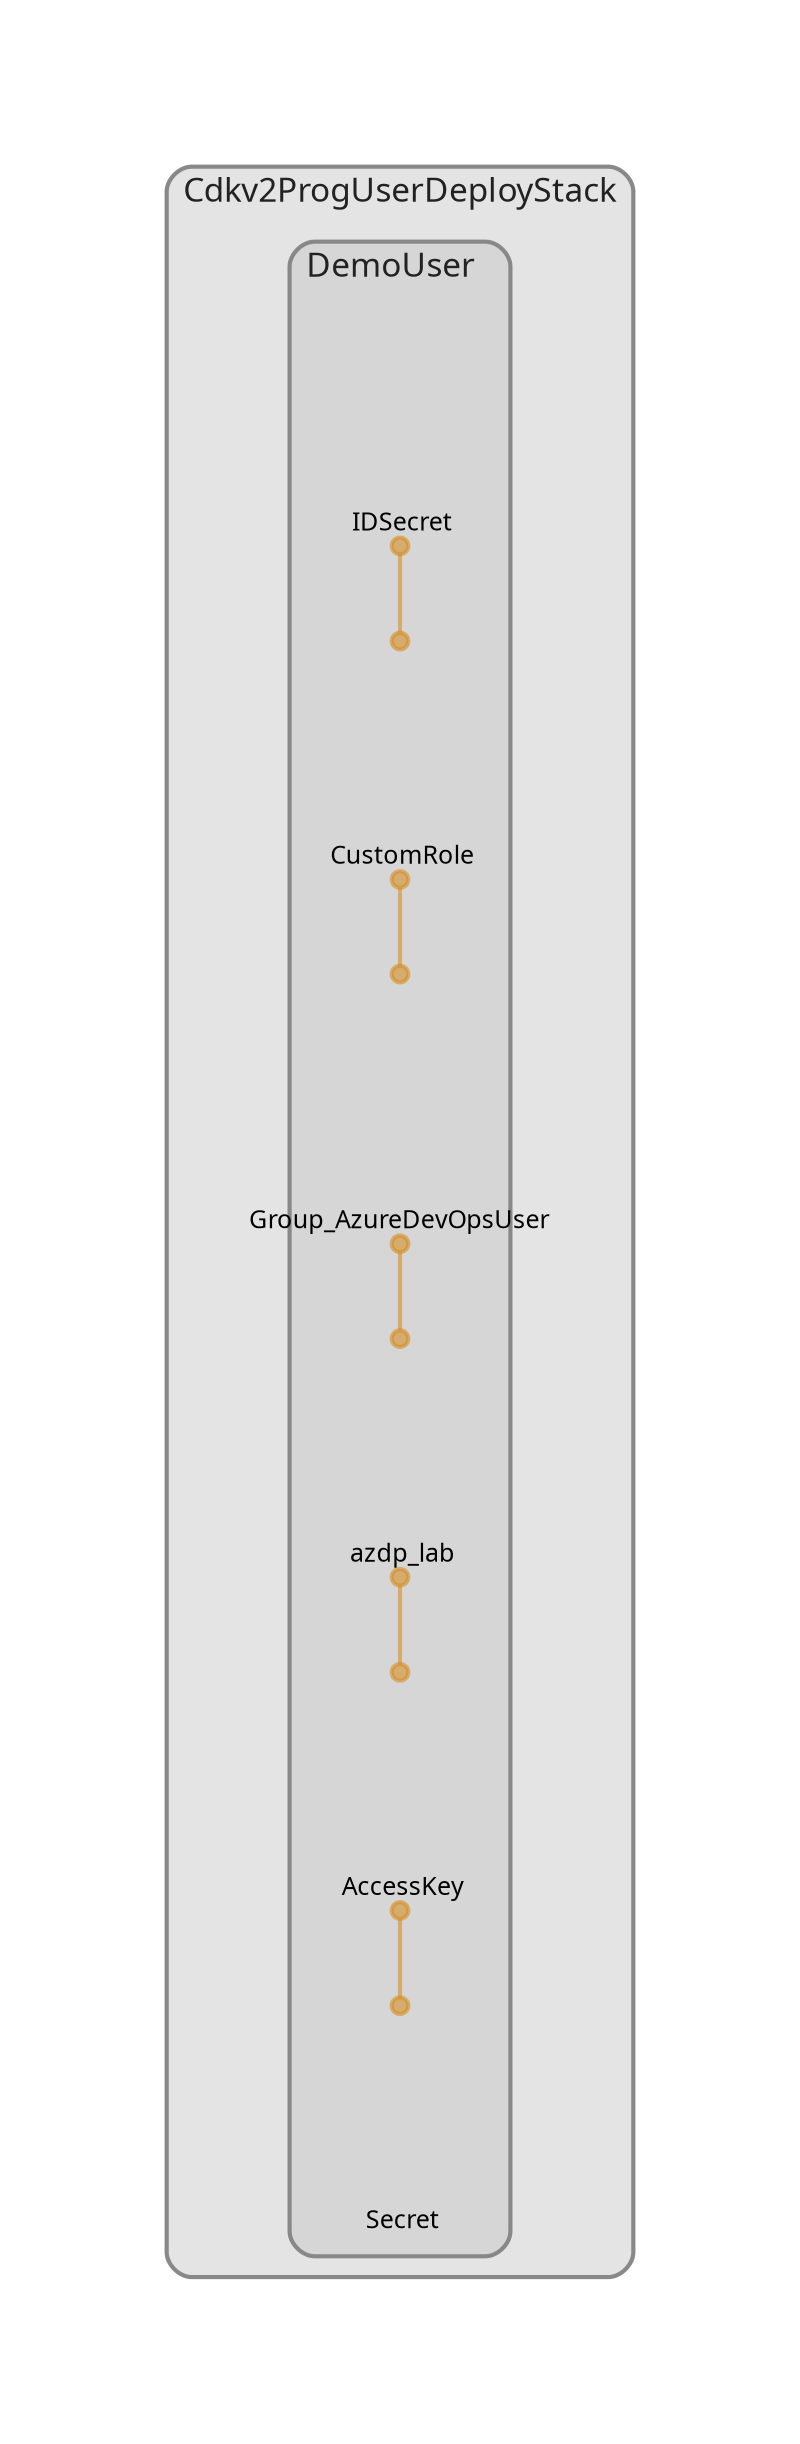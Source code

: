 digraph "Diagram" {
  splines = "ortho";
  pad = "1.0";
  nodesep = "0.60";
  ranksep = "0.75";
  fontname = "Sans-Serif";
  fontsize = "15";
  dpi = "200";
  rankdir = "BT";
  compound = "true";
  fontcolor = "#222222";
  edge [
    color = "#D5871488",
    penwidth = 2,
    arrowhead = "dot",
    arrowtail = "dot",
  ];
  node [
    shape = "box",
    style = "rounded",
    fixedsize = true,
    width = 1.7,
    height = 1.7,
    labelloc = "c",
    imagescale = true,
    fontname = "Sans-Serif",
    fontsize = 8,
    margin = 8,
  ];
  subgraph "Cdkv2ProgUserDeployStack" {
    subgraph "cluster-SubGraph.Cdkv2ProgUserDeployStack" {
      graph [
        label = "Cdkv2ProgUserDeployStack",
        labelloc = "b",
        labeljust = "l",
        margin = "10",
        fontsize = "16",
        penwidth = "2",
        pencolor = "#888888",
        style = "filled,rounded",
        fillcolor = "#e4e4e4",
      ];
      subgraph "cluster-SubGraph.DemoUser" {
        graph [
          label = "DemoUser",
          labelloc = "b",
          labeljust = "l",
          margin = "10",
          fontsize = "16",
          penwidth = "2",
          pencolor = "#888888",
          style = "filled,rounded",
          fillcolor = "#d6d6d6",
        ];
        "Cdkv2ProgUserDeployStack/DemoUser/IDSecret" [
          label = " IDSecret",
          fontsize = 12,
          image = "/home/walej/.nvm/versions/node/v18.2.0/lib/node_modules/cdk-dia/icons/aws/Service/Arch_Security-Identity-Compliance/64/Arch_AWS-Secrets-Manager_64@5x.png",
          imagescale = "true",
          imagepos = "tc",
          penwidth = "0",
          shape = "node",
          fixedsize = "true",
          labelloc = "b",
          width = 1.2,
          height = 1.466,
        ];
        "Cdkv2ProgUserDeployStack/DemoUser/CustomRole" [
          label = " CustomRole",
          fontsize = 12,
          image = "/home/walej/.nvm/versions/node/v18.2.0/lib/node_modules/cdk-dia/icons/aws/Service/Arch_Security-Identity-Compliance/64/Arch_AWS-Identity-and-Access-Management_64@5x.png",
          imagescale = "true",
          imagepos = "tc",
          penwidth = "0",
          shape = "node",
          fixedsize = "true",
          labelloc = "b",
          width = 1.2,
          height = 1.466,
        ];
        "Cdkv2ProgUserDeployStack/DemoUser/azdp_lab" [
          label = " azdp_lab",
          fontsize = 12,
          image = "/home/walej/.nvm/versions/node/v18.2.0/lib/node_modules/cdk-dia/icons/aws/Service/Arch_Security-Identity-Compliance/64/Arch_AWS-Identity-and-Access-Management_64@5x.png",
          imagescale = "true",
          imagepos = "tc",
          penwidth = "0",
          shape = "node",
          fixedsize = "true",
          labelloc = "b",
          width = 1.2,
          height = 1.466,
        ];
        "Cdkv2ProgUserDeployStack/DemoUser/AccessKey" [
          label = " AccessKey",
          fontsize = 12,
          image = "/home/walej/.nvm/versions/node/v18.2.0/lib/node_modules/cdk-dia/icons/aws/Service/Arch_Security-Identity-Compliance/64/Arch_AWS-Identity-and-Access-Management_64@5x.png",
          imagescale = "true",
          imagepos = "tc",
          penwidth = "0",
          shape = "node",
          fixedsize = "true",
          labelloc = "b",
          width = 1.2,
          height = 1.466,
        ];
        "Cdkv2ProgUserDeployStack/DemoUser/Secret" [
          label = " Secret",
          fontsize = 12,
          image = "/home/walej/.nvm/versions/node/v18.2.0/lib/node_modules/cdk-dia/icons/aws/Service/Arch_Security-Identity-Compliance/64/Arch_AWS-Secrets-Manager_64@5x.png",
          imagescale = "true",
          imagepos = "tc",
          penwidth = "0",
          shape = "node",
          fixedsize = "true",
          labelloc = "b",
          width = 1.2,
          height = 1.466,
        ];
        "Cdkv2ProgUserDeployStack/DemoUser/Group_AzureDevOpsUser" [
          label = "\nGroup_AzureDevOpsUser",
          fontsize = 12,
          image = "/home/walej/.nvm/versions/node/v18.2.0/lib/node_modules/cdk-dia/icons/aws/Service/Arch_Security-Identity-Compliance/64/Arch_AWS-Identity-and-Access-Management_64@5x.png",
          imagescale = "true",
          imagepos = "tc",
          penwidth = "0",
          shape = "node",
          fixedsize = "true",
          labelloc = "b",
          width = 1.2,
          height = 1.682,
        ];
      }
    }
  }
  "Cdkv2ProgUserDeployStack/DemoUser/CustomRole" -> "Cdkv2ProgUserDeployStack/DemoUser/IDSecret" [
    dir = "both",
  ];
  "Cdkv2ProgUserDeployStack/DemoUser/azdp_lab" -> "Cdkv2ProgUserDeployStack/DemoUser/Group_AzureDevOpsUser" [
    dir = "both",
  ];
  "Cdkv2ProgUserDeployStack/DemoUser/AccessKey" -> "Cdkv2ProgUserDeployStack/DemoUser/azdp_lab" [
    dir = "both",
  ];
  "Cdkv2ProgUserDeployStack/DemoUser/Secret" -> "Cdkv2ProgUserDeployStack/DemoUser/AccessKey" [
    dir = "both",
  ];
  "Cdkv2ProgUserDeployStack/DemoUser/Group_AzureDevOpsUser" -> "Cdkv2ProgUserDeployStack/DemoUser/CustomRole" [
    dir = "both",
  ];
}